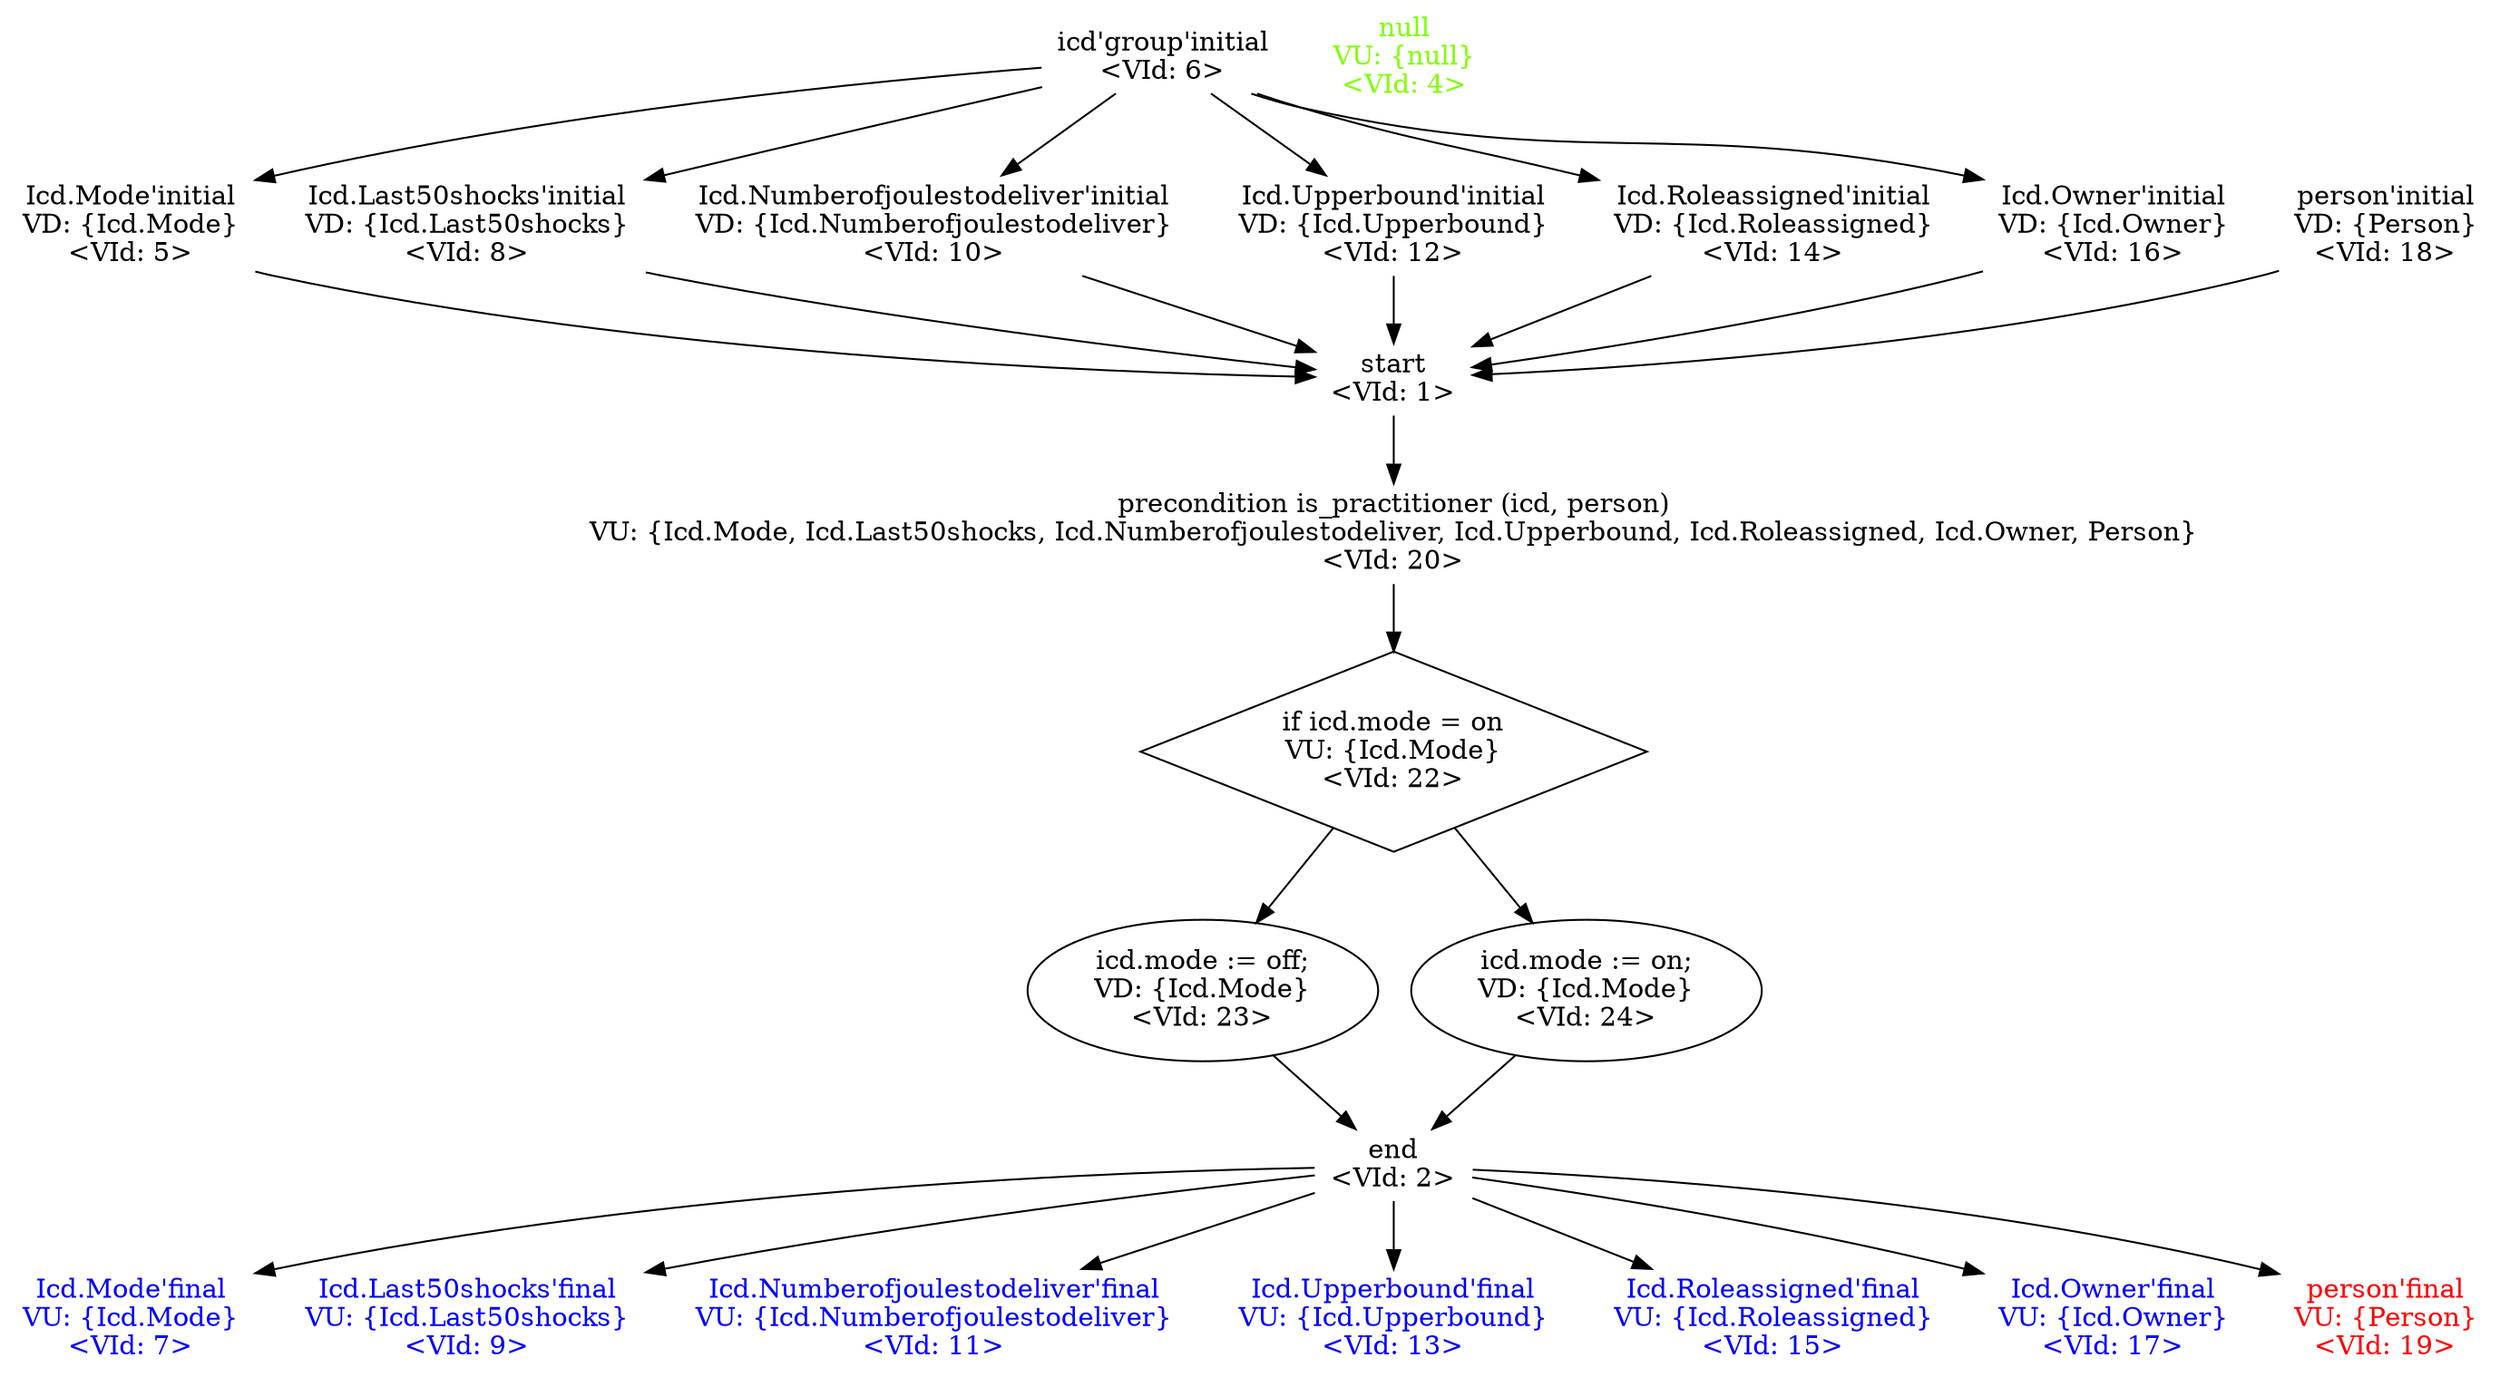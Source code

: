 // subprogram_switchmode_cfg
digraph G {
   graph [splines=True];
    1 [label="start\n<VId: 1>",shape="plaintext"];
    2 [label="end\n<VId: 2>",shape="plaintext"];
    4 [label="null\nVU: {null}\n<VId: 4>",shape="plaintext",fontcolor="chartreuse"];
    5 [label="Icd.Mode'initial\nVD: {Icd.Mode}\n<VId: 5>",shape="plaintext"];
    6 [label="icd'group'initial\n<VId: 6>",shape="plaintext"];
    7 [label="Icd.Mode'final\nVU: {Icd.Mode}\n<VId: 7>",shape="plaintext",fontcolor="blue"];
    8 [label="Icd.Last50shocks'initial\nVD: {Icd.Last50shocks}\n<VId: 8>",shape="plaintext"];
    9 [label="Icd.Last50shocks'final\nVU: {Icd.Last50shocks}\n<VId: 9>",shape="plaintext",fontcolor="blue"];
    10 [label="Icd.Numberofjoulestodeliver'initial\nVD: {Icd.Numberofjoulestodeliver}\n<VId: 10>",shape="plaintext"];
    11 [label="Icd.Numberofjoulestodeliver'final\nVU: {Icd.Numberofjoulestodeliver}\n<VId: 11>",shape="plaintext",fontcolor="blue"];
    12 [label="Icd.Upperbound'initial\nVD: {Icd.Upperbound}\n<VId: 12>",shape="plaintext"];
    13 [label="Icd.Upperbound'final\nVU: {Icd.Upperbound}\n<VId: 13>",shape="plaintext",fontcolor="blue"];
    14 [label="Icd.Roleassigned'initial\nVD: {Icd.Roleassigned}\n<VId: 14>",shape="plaintext"];
    15 [label="Icd.Roleassigned'final\nVU: {Icd.Roleassigned}\n<VId: 15>",shape="plaintext",fontcolor="blue"];
    16 [label="Icd.Owner'initial\nVD: {Icd.Owner}\n<VId: 16>",shape="plaintext"];
    17 [label="Icd.Owner'final\nVU: {Icd.Owner}\n<VId: 17>",shape="plaintext",fontcolor="blue"];
    18 [label="person'initial\nVD: {Person}\n<VId: 18>",shape="plaintext"];
    19 [label="person'final\nVU: {Person}\n<VId: 19>",shape="plaintext",fontcolor="red"];
    20 [label="precondition is_practitioner (icd, person)\nVU: {Icd.Mode, Icd.Last50shocks, Icd.Numberofjoulestodeliver, Icd.Upperbound, Icd.Roleassigned, Icd.Owner, Person}\n<VId: 20>",shape="plaintext"];
    22 [label="if icd.mode = on\nVU: {Icd.Mode}\n<VId: 22>",shape="diamond"];
    23 [label="icd.mode := off;\nVD: {Icd.Mode}\n<VId: 23>"];
    24 [label="icd.mode := on;\nVD: {Icd.Mode}\n<VId: 24>"];

    1 ->  20 [arrowType="normal"];
    2 ->  7 [arrowType="normal"];
    2 ->  9 [arrowType="normal"];
    2 ->  11 [arrowType="normal"];
    2 ->  13 [arrowType="normal"];
    2 ->  15 [arrowType="normal"];
    2 ->  17 [arrowType="normal"];
    2 ->  19 [arrowType="normal"];
    5 ->  1 [arrowType="normal"];
    6 ->  5 [arrowType="normal"];
    6 ->  8 [arrowType="normal"];
    6 ->  10 [arrowType="normal"];
    6 ->  12 [arrowType="normal"];
    6 ->  14 [arrowType="normal"];
    6 ->  16 [arrowType="normal"];
    8 ->  1 [arrowType="normal"];
    10 ->  1 [arrowType="normal"];
    12 ->  1 [arrowType="normal"];
    14 ->  1 [arrowType="normal"];
    16 ->  1 [arrowType="normal"];
    18 ->  1 [arrowType="normal"];
    20 ->  22 [arrowType="normal"];
    22 ->  23 [arrowType="normal"];
    22 ->  24 [arrowType="normal"];
    23 ->  2 [arrowType="normal"];
    24 ->  2 [arrowType="normal"];
}
